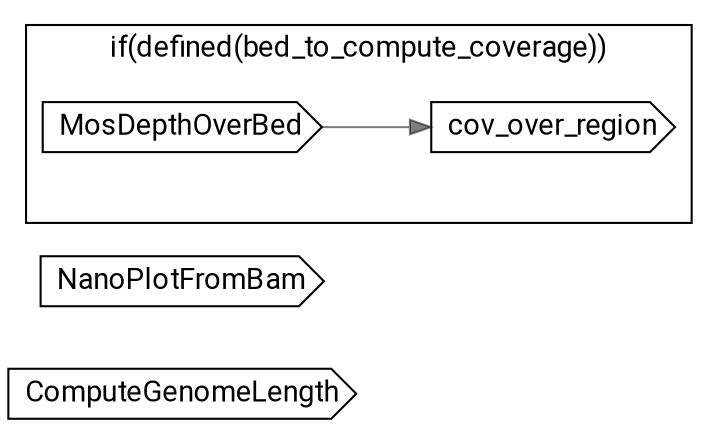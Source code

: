 // SampleLevelAlignedMetrics
digraph {
	compound=true rankdir=LR
	node [fontname=Roboto]
	edge [color="#00000080"]
	"call-ComputeGenomeLength" [label=ComputeGenomeLength shape=cds]
	"call-NanoPlotFromBam" [label=NanoPlotFromBam shape=cds]
	subgraph "cluster-if-L26C5" {
		fontname=Roboto label="if(defined(bed_to_compute_coverage))" rank=same
		"call-MosDepthOverBed" [label=MosDepthOverBed shape=cds]
		"call-cov_over_region" [label=cov_over_region shape=cds]
		"if-L26C5" [label="" height=0 margin=0 style=invis width=0]
	}
	"call-MosDepthOverBed" -> "call-cov_over_region"
}
